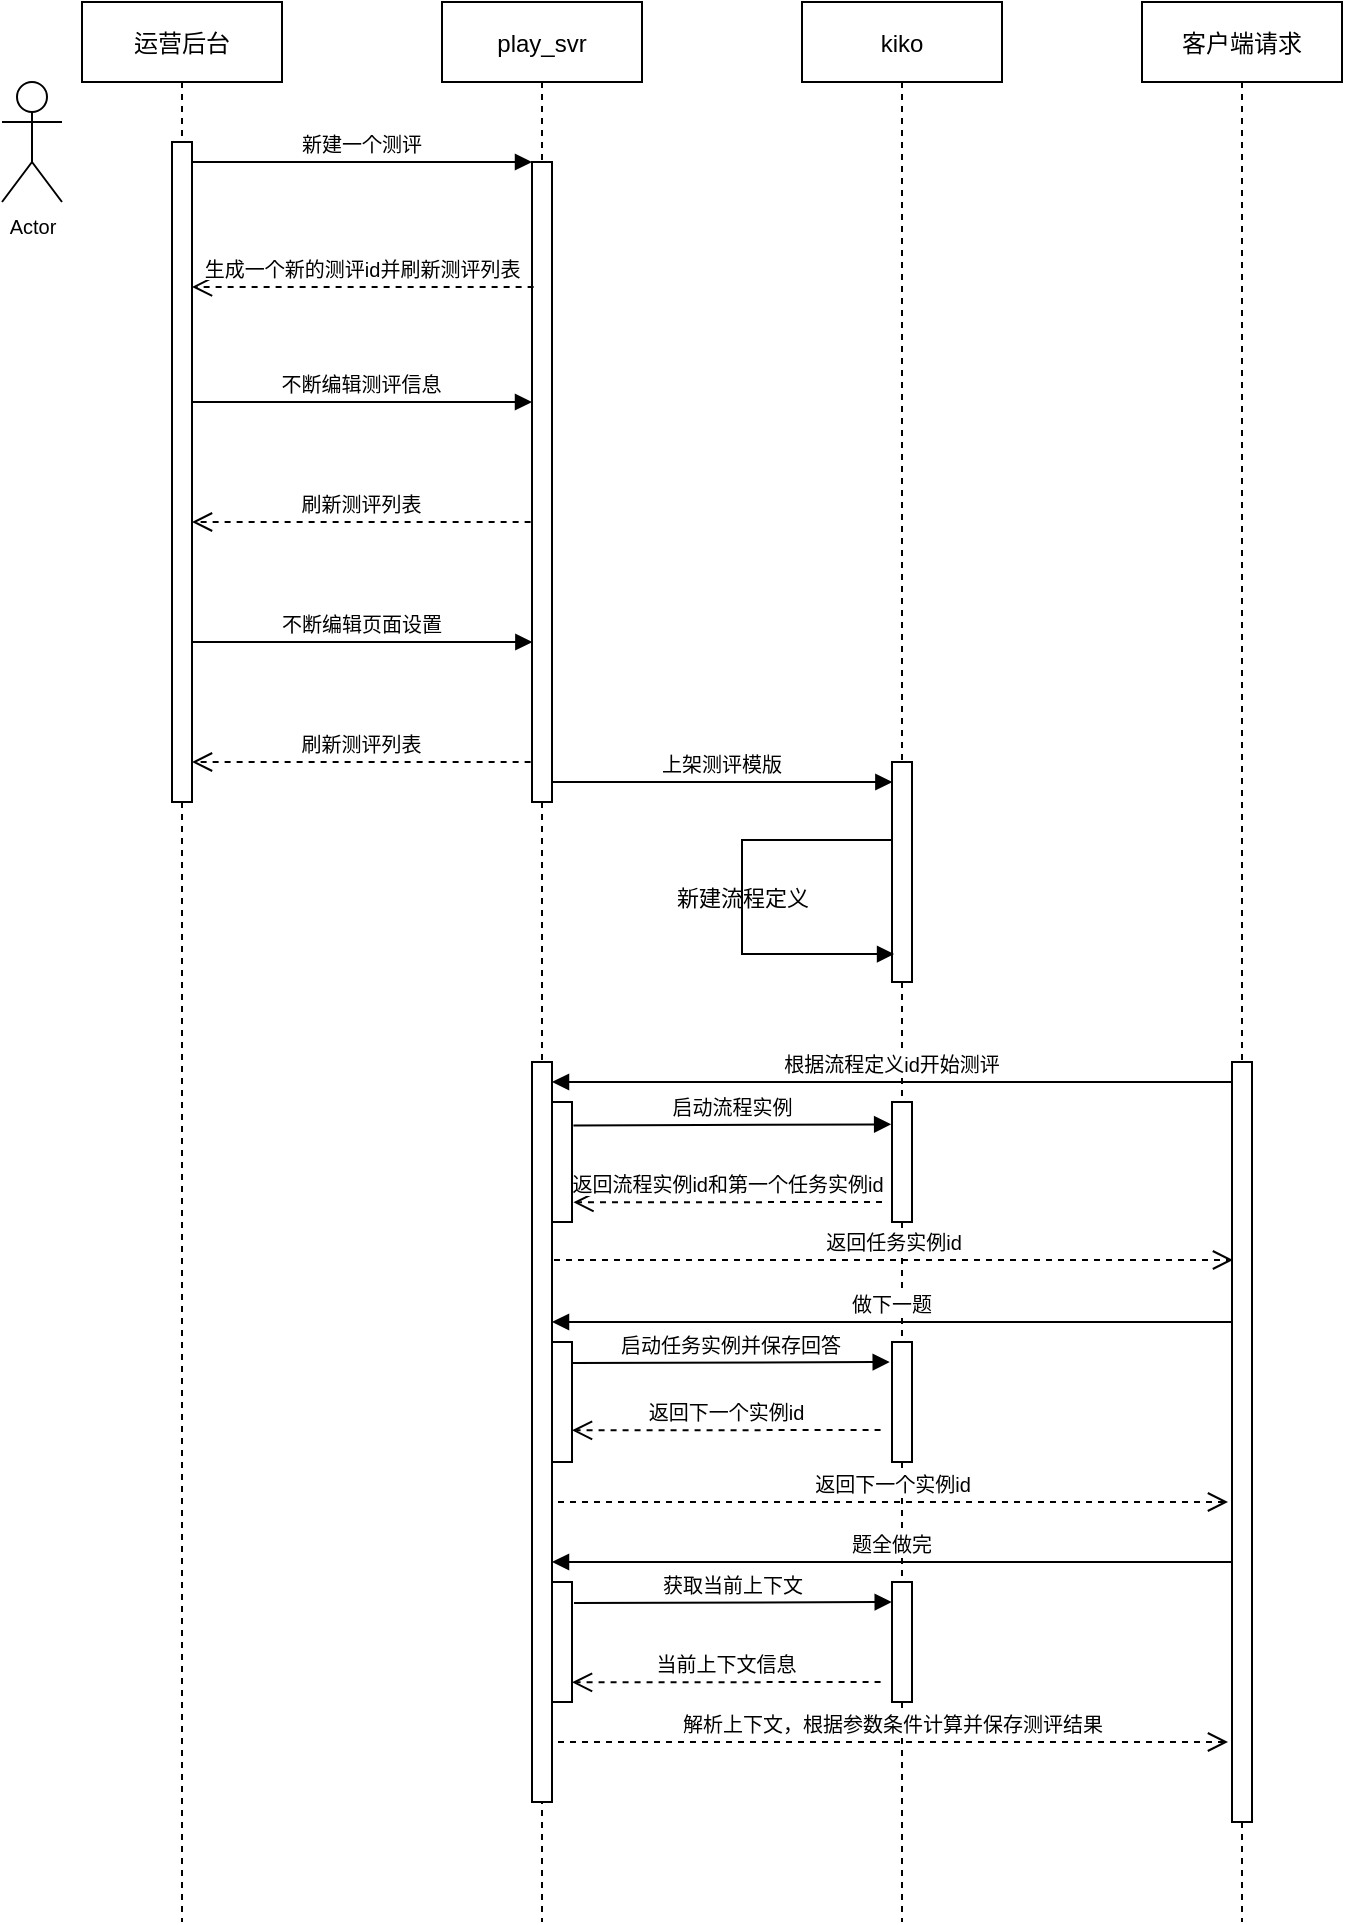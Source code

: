 <mxfile version="13.5.0" type="github">
  <diagram id="kgpKYQtTHZ0yAKxKKP6v" name="Page-1">
    <mxGraphModel dx="2704" dy="1191" grid="1" gridSize="10" guides="1" tooltips="1" connect="1" arrows="1" fold="1" page="1" pageScale="1" pageWidth="850" pageHeight="1100" math="0" shadow="0">
      <root>
        <mxCell id="0" />
        <mxCell id="1" parent="0" />
        <mxCell id="3nuBFxr9cyL0pnOWT2aG-1" value="运营后台" style="shape=umlLifeline;perimeter=lifelinePerimeter;container=1;collapsible=0;recursiveResize=0;rounded=0;shadow=0;strokeWidth=1;" parent="1" vertex="1">
          <mxGeometry x="20" y="60" width="100" height="960" as="geometry" />
        </mxCell>
        <mxCell id="3nuBFxr9cyL0pnOWT2aG-2" value="" style="points=[];perimeter=orthogonalPerimeter;rounded=0;shadow=0;strokeWidth=1;" parent="3nuBFxr9cyL0pnOWT2aG-1" vertex="1">
          <mxGeometry x="45" y="70" width="10" height="330" as="geometry" />
        </mxCell>
        <mxCell id="3nuBFxr9cyL0pnOWT2aG-5" value="play_svr" style="shape=umlLifeline;perimeter=lifelinePerimeter;container=1;collapsible=0;recursiveResize=0;rounded=0;shadow=0;strokeWidth=1;" parent="1" vertex="1">
          <mxGeometry x="200" y="60" width="100" height="960" as="geometry" />
        </mxCell>
        <mxCell id="3nuBFxr9cyL0pnOWT2aG-6" value="" style="points=[];perimeter=orthogonalPerimeter;rounded=0;shadow=0;strokeWidth=1;" parent="3nuBFxr9cyL0pnOWT2aG-5" vertex="1">
          <mxGeometry x="45" y="80" width="10" height="320" as="geometry" />
        </mxCell>
        <mxCell id="3nuBFxr9cyL0pnOWT2aG-7" value="生成一个新的测评id并刷新测评列表" style="verticalAlign=bottom;endArrow=open;dashed=1;endSize=8;shadow=0;strokeWidth=1;exitX=0.081;exitY=0.164;exitDx=0;exitDy=0;exitPerimeter=0;fontSize=10;" parent="1" edge="1">
          <mxGeometry relative="1" as="geometry">
            <mxPoint x="75" y="202.48" as="targetPoint" />
            <mxPoint x="245.81" y="202.48" as="sourcePoint" />
          </mxGeometry>
        </mxCell>
        <mxCell id="3nuBFxr9cyL0pnOWT2aG-8" value="新建一个测评" style="verticalAlign=bottom;endArrow=block;entryX=0;entryY=0;shadow=0;strokeWidth=1;fontSize=10;" parent="1" source="3nuBFxr9cyL0pnOWT2aG-2" target="3nuBFxr9cyL0pnOWT2aG-6" edge="1">
          <mxGeometry relative="1" as="geometry">
            <mxPoint x="175" y="140" as="sourcePoint" />
          </mxGeometry>
        </mxCell>
        <mxCell id="_IQ1lsEtTBxcvNftNDux-1" value="kiko" style="shape=umlLifeline;perimeter=lifelinePerimeter;container=1;collapsible=0;recursiveResize=0;rounded=0;shadow=0;strokeWidth=1;" vertex="1" parent="1">
          <mxGeometry x="380" y="60" width="100" height="960" as="geometry" />
        </mxCell>
        <mxCell id="_IQ1lsEtTBxcvNftNDux-2" value="" style="points=[];perimeter=orthogonalPerimeter;rounded=0;shadow=0;strokeWidth=1;" vertex="1" parent="_IQ1lsEtTBxcvNftNDux-1">
          <mxGeometry x="45" y="380" width="10" height="110" as="geometry" />
        </mxCell>
        <mxCell id="_IQ1lsEtTBxcvNftNDux-22" value="" style="edgeStyle=orthogonalEdgeStyle;html=1;align=left;spacingLeft=2;endArrow=block;rounded=0;fontSize=10;entryX=0.103;entryY=0.873;entryDx=0;entryDy=0;entryPerimeter=0;" edge="1" target="_IQ1lsEtTBxcvNftNDux-2" parent="_IQ1lsEtTBxcvNftNDux-1">
          <mxGeometry relative="1" as="geometry">
            <mxPoint x="45" y="419" as="sourcePoint" />
            <Array as="points">
              <mxPoint x="-30" y="419" />
              <mxPoint x="-30" y="476" />
            </Array>
            <mxPoint x="-170" y="470" as="targetPoint" />
          </mxGeometry>
        </mxCell>
        <mxCell id="_IQ1lsEtTBxcvNftNDux-42" value="" style="points=[];perimeter=orthogonalPerimeter;rounded=0;shadow=0;strokeWidth=1;" vertex="1" parent="_IQ1lsEtTBxcvNftNDux-1">
          <mxGeometry x="45" y="550" width="10" height="60" as="geometry" />
        </mxCell>
        <mxCell id="_IQ1lsEtTBxcvNftNDux-3" value="客户端请求" style="shape=umlLifeline;perimeter=lifelinePerimeter;container=1;collapsible=0;recursiveResize=0;rounded=0;shadow=0;strokeWidth=1;" vertex="1" parent="1">
          <mxGeometry x="550" y="60" width="100" height="960" as="geometry" />
        </mxCell>
        <mxCell id="_IQ1lsEtTBxcvNftNDux-31" value="" style="points=[];perimeter=orthogonalPerimeter;rounded=0;shadow=0;strokeWidth=1;" vertex="1" parent="_IQ1lsEtTBxcvNftNDux-3">
          <mxGeometry x="45" y="530" width="10" height="380" as="geometry" />
        </mxCell>
        <mxCell id="_IQ1lsEtTBxcvNftNDux-5" value="不断编辑测评信息" style="verticalAlign=bottom;endArrow=block;entryX=0;entryY=0;shadow=0;strokeWidth=1;fontSize=10;" edge="1" parent="1">
          <mxGeometry relative="1" as="geometry">
            <mxPoint x="74.81" y="260.0" as="sourcePoint" />
            <mxPoint x="245" y="260.0" as="targetPoint" />
          </mxGeometry>
        </mxCell>
        <mxCell id="_IQ1lsEtTBxcvNftNDux-7" value="刷新测评列表" style="verticalAlign=bottom;endArrow=open;dashed=1;endSize=8;shadow=0;strokeWidth=1;exitX=-0.069;exitY=0.271;exitDx=0;exitDy=0;exitPerimeter=0;fontSize=10;" edge="1" parent="1">
          <mxGeometry relative="1" as="geometry">
            <mxPoint x="75" y="320.0" as="targetPoint" />
            <mxPoint x="244.31" y="320.0" as="sourcePoint" />
          </mxGeometry>
        </mxCell>
        <mxCell id="_IQ1lsEtTBxcvNftNDux-10" value="不断编辑页面设置" style="verticalAlign=bottom;endArrow=block;entryX=0;entryY=0;shadow=0;strokeWidth=1;fontSize=10;" edge="1" parent="1">
          <mxGeometry relative="1" as="geometry">
            <mxPoint x="75.0" y="380.0" as="sourcePoint" />
            <mxPoint x="245.19" y="380.0" as="targetPoint" />
          </mxGeometry>
        </mxCell>
        <mxCell id="_IQ1lsEtTBxcvNftNDux-11" value="刷新测评列表" style="verticalAlign=bottom;endArrow=open;dashed=1;endSize=8;shadow=0;strokeWidth=1;exitX=-0.069;exitY=0.271;exitDx=0;exitDy=0;exitPerimeter=0;fontSize=10;" edge="1" parent="1">
          <mxGeometry relative="1" as="geometry">
            <mxPoint x="75" y="440" as="targetPoint" />
            <mxPoint x="244.31" y="440" as="sourcePoint" />
          </mxGeometry>
        </mxCell>
        <mxCell id="_IQ1lsEtTBxcvNftNDux-12" value="上架测评模版" style="verticalAlign=bottom;endArrow=block;entryX=0;entryY=0;shadow=0;strokeWidth=1;fontSize=10;" edge="1" parent="1">
          <mxGeometry relative="1" as="geometry">
            <mxPoint x="255.0" y="450.0" as="sourcePoint" />
            <mxPoint x="425.19" y="450.0" as="targetPoint" />
          </mxGeometry>
        </mxCell>
        <mxCell id="_IQ1lsEtTBxcvNftNDux-17" value="Actor" style="shape=umlActor;verticalLabelPosition=bottom;verticalAlign=top;html=1;fontSize=10;" vertex="1" parent="1">
          <mxGeometry x="-20" y="100" width="30" height="60" as="geometry" />
        </mxCell>
        <mxCell id="_IQ1lsEtTBxcvNftNDux-27" value="" style="points=[];perimeter=orthogonalPerimeter;rounded=0;shadow=0;strokeWidth=1;" vertex="1" parent="1">
          <mxGeometry x="245" y="590" width="10" height="370" as="geometry" />
        </mxCell>
        <mxCell id="_IQ1lsEtTBxcvNftNDux-28" value="根据流程定义id开始测评" style="verticalAlign=bottom;endArrow=block;shadow=0;strokeWidth=1;fontSize=10;" edge="1" parent="1" source="_IQ1lsEtTBxcvNftNDux-31">
          <mxGeometry relative="1" as="geometry">
            <mxPoint x="595" y="599.84" as="sourcePoint" />
            <mxPoint x="255" y="600" as="targetPoint" />
          </mxGeometry>
        </mxCell>
        <mxCell id="_IQ1lsEtTBxcvNftNDux-29" value="&lt;blockquote&gt;&lt;span style=&quot;font-size: 11px&quot;&gt;新建流程定义&lt;/span&gt;&lt;/blockquote&gt;" style="text;strokeColor=none;fillColor=none;html=1;fontSize=10;fontStyle=0;verticalAlign=middle;align=center;" vertex="1" parent="1">
          <mxGeometry x="330" y="503" width="40" height="10" as="geometry" />
        </mxCell>
        <mxCell id="_IQ1lsEtTBxcvNftNDux-30" value="返回流程实例id和第一个任务实例id" style="verticalAlign=bottom;endArrow=open;dashed=1;endSize=8;shadow=0;strokeWidth=1;fontSize=10;entryX=1.071;entryY=0.836;entryDx=0;entryDy=0;entryPerimeter=0;" edge="1" parent="1" target="_IQ1lsEtTBxcvNftNDux-41">
          <mxGeometry relative="1" as="geometry">
            <mxPoint x="423" y="660" as="targetPoint" />
            <mxPoint x="420" y="660" as="sourcePoint" />
          </mxGeometry>
        </mxCell>
        <mxCell id="_IQ1lsEtTBxcvNftNDux-32" value="做下一题" style="verticalAlign=bottom;endArrow=block;shadow=0;strokeWidth=1;fontSize=10;" edge="1" parent="1">
          <mxGeometry relative="1" as="geometry">
            <mxPoint x="595" y="720" as="sourcePoint" />
            <mxPoint x="255" y="720" as="targetPoint" />
          </mxGeometry>
        </mxCell>
        <mxCell id="_IQ1lsEtTBxcvNftNDux-33" value="返回下一个实例id" style="verticalAlign=bottom;endArrow=open;dashed=1;endSize=8;shadow=0;strokeWidth=1;fontSize=10;" edge="1" parent="1">
          <mxGeometry relative="1" as="geometry">
            <mxPoint x="593" y="810" as="targetPoint" />
            <mxPoint x="258" y="810" as="sourcePoint" />
          </mxGeometry>
        </mxCell>
        <mxCell id="_IQ1lsEtTBxcvNftNDux-38" value="题全做完" style="verticalAlign=bottom;endArrow=block;shadow=0;strokeWidth=1;fontSize=10;" edge="1" parent="1">
          <mxGeometry relative="1" as="geometry">
            <mxPoint x="595" y="840" as="sourcePoint" />
            <mxPoint x="255" y="840" as="targetPoint" />
          </mxGeometry>
        </mxCell>
        <mxCell id="_IQ1lsEtTBxcvNftNDux-39" value="解析上下文，根据参数条件计算并保存测评结果" style="verticalAlign=bottom;endArrow=open;dashed=1;endSize=8;shadow=0;strokeWidth=1;fontSize=10;" edge="1" parent="1">
          <mxGeometry relative="1" as="geometry">
            <mxPoint x="593" y="930" as="targetPoint" />
            <mxPoint x="258" y="930" as="sourcePoint" />
          </mxGeometry>
        </mxCell>
        <mxCell id="_IQ1lsEtTBxcvNftNDux-41" value="" style="points=[];perimeter=orthogonalPerimeter;rounded=0;shadow=0;strokeWidth=1;" vertex="1" parent="1">
          <mxGeometry x="255" y="610" width="10" height="60" as="geometry" />
        </mxCell>
        <mxCell id="_IQ1lsEtTBxcvNftNDux-43" value="启动流程实例" style="verticalAlign=bottom;endArrow=block;shadow=0;strokeWidth=1;fontSize=10;exitX=1.071;exitY=0.245;exitDx=0;exitDy=0;exitPerimeter=0;entryX=-0.043;entryY=0.236;entryDx=0;entryDy=0;entryPerimeter=0;" edge="1" parent="1">
          <mxGeometry relative="1" as="geometry">
            <mxPoint x="265.71" y="621.7" as="sourcePoint" />
            <mxPoint x="424.57" y="621.16" as="targetPoint" />
          </mxGeometry>
        </mxCell>
        <mxCell id="_IQ1lsEtTBxcvNftNDux-44" value="返回任务实例id" style="verticalAlign=bottom;endArrow=open;dashed=1;endSize=8;shadow=0;strokeWidth=1;fontSize=10;" edge="1" parent="1">
          <mxGeometry relative="1" as="geometry">
            <mxPoint x="595.5" y="689" as="targetPoint" />
            <mxPoint x="256" y="689" as="sourcePoint" />
            <Array as="points">
              <mxPoint x="476" y="689" />
            </Array>
          </mxGeometry>
        </mxCell>
        <mxCell id="_IQ1lsEtTBxcvNftNDux-45" value="" style="points=[];perimeter=orthogonalPerimeter;rounded=0;shadow=0;strokeWidth=1;" vertex="1" parent="1">
          <mxGeometry x="425" y="730" width="10" height="60" as="geometry" />
        </mxCell>
        <mxCell id="_IQ1lsEtTBxcvNftNDux-46" value="启动任务实例并保存回答" style="verticalAlign=bottom;endArrow=block;shadow=0;strokeWidth=1;fontSize=10;exitX=1.071;exitY=0.245;exitDx=0;exitDy=0;exitPerimeter=0;entryX=-0.043;entryY=0.236;entryDx=0;entryDy=0;entryPerimeter=0;" edge="1" parent="1">
          <mxGeometry relative="1" as="geometry">
            <mxPoint x="265.0" y="740.54" as="sourcePoint" />
            <mxPoint x="423.86" y="740.0" as="targetPoint" />
          </mxGeometry>
        </mxCell>
        <mxCell id="_IQ1lsEtTBxcvNftNDux-47" value="" style="points=[];perimeter=orthogonalPerimeter;rounded=0;shadow=0;strokeWidth=1;" vertex="1" parent="1">
          <mxGeometry x="255" y="730" width="10" height="60" as="geometry" />
        </mxCell>
        <mxCell id="_IQ1lsEtTBxcvNftNDux-48" value="返回下一个实例id" style="verticalAlign=bottom;endArrow=open;dashed=1;endSize=8;shadow=0;strokeWidth=1;fontSize=10;entryX=1.071;entryY=0.836;entryDx=0;entryDy=0;entryPerimeter=0;" edge="1" parent="1">
          <mxGeometry relative="1" as="geometry">
            <mxPoint x="265.0" y="774.16" as="targetPoint" />
            <mxPoint x="419.29" y="774" as="sourcePoint" />
          </mxGeometry>
        </mxCell>
        <mxCell id="_IQ1lsEtTBxcvNftNDux-49" value="" style="points=[];perimeter=orthogonalPerimeter;rounded=0;shadow=0;strokeWidth=1;" vertex="1" parent="1">
          <mxGeometry x="255" y="850" width="10" height="60" as="geometry" />
        </mxCell>
        <mxCell id="_IQ1lsEtTBxcvNftNDux-50" value="" style="points=[];perimeter=orthogonalPerimeter;rounded=0;shadow=0;strokeWidth=1;" vertex="1" parent="1">
          <mxGeometry x="425" y="850" width="10" height="60" as="geometry" />
        </mxCell>
        <mxCell id="_IQ1lsEtTBxcvNftNDux-51" value="获取当前上下文" style="verticalAlign=bottom;endArrow=block;shadow=0;strokeWidth=1;fontSize=10;exitX=1.071;exitY=0.245;exitDx=0;exitDy=0;exitPerimeter=0;entryX=-0.043;entryY=0.236;entryDx=0;entryDy=0;entryPerimeter=0;" edge="1" parent="1">
          <mxGeometry relative="1" as="geometry">
            <mxPoint x="266.0" y="860.54" as="sourcePoint" />
            <mxPoint x="424.86" y="860" as="targetPoint" />
          </mxGeometry>
        </mxCell>
        <mxCell id="_IQ1lsEtTBxcvNftNDux-52" value="当前上下文信息" style="verticalAlign=bottom;endArrow=open;dashed=1;endSize=8;shadow=0;strokeWidth=1;fontSize=10;entryX=1.071;entryY=0.836;entryDx=0;entryDy=0;entryPerimeter=0;" edge="1" parent="1">
          <mxGeometry relative="1" as="geometry">
            <mxPoint x="265.0" y="900.16" as="targetPoint" />
            <mxPoint x="419.29" y="900" as="sourcePoint" />
          </mxGeometry>
        </mxCell>
      </root>
    </mxGraphModel>
  </diagram>
</mxfile>
